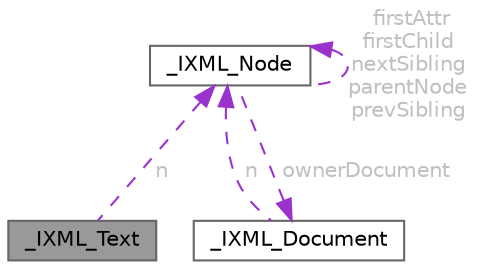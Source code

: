 digraph "_IXML_Text"
{
 // LATEX_PDF_SIZE
  bgcolor="transparent";
  edge [fontname=Helvetica,fontsize=10,labelfontname=Helvetica,labelfontsize=10];
  node [fontname=Helvetica,fontsize=10,shape=box,height=0.2,width=0.4];
  Node1 [id="Node000001",label="_IXML_Text",height=0.2,width=0.4,color="gray40", fillcolor="grey60", style="filled", fontcolor="black",tooltip="Data structure representing a Text node."];
  Node2 -> Node1 [id="edge1_Node000001_Node000002",dir="back",color="darkorchid3",style="dashed",tooltip=" ",label=" n",fontcolor="grey" ];
  Node2 [id="Node000002",label="_IXML_Node",height=0.2,width=0.4,color="gray40", fillcolor="white", style="filled",URL="$struct__IXML__Node.html",tooltip="Data structure common to all types of nodes."];
  Node2 -> Node2 [id="edge2_Node000002_Node000002",dir="back",color="darkorchid3",style="dashed",tooltip=" ",label=" firstAttr\nfirstChild\nnextSibling\nparentNode\nprevSibling",fontcolor="grey" ];
  Node3 -> Node2 [id="edge3_Node000002_Node000003",dir="back",color="darkorchid3",style="dashed",tooltip=" ",label=" ownerDocument",fontcolor="grey" ];
  Node3 [id="Node000003",label="_IXML_Document",height=0.2,width=0.4,color="gray40", fillcolor="white", style="filled",URL="$struct__IXML__Document.html",tooltip="Data structure representing the DOM Document."];
  Node2 -> Node3 [id="edge4_Node000003_Node000002",dir="back",color="darkorchid3",style="dashed",tooltip=" ",label=" n",fontcolor="grey" ];
}
